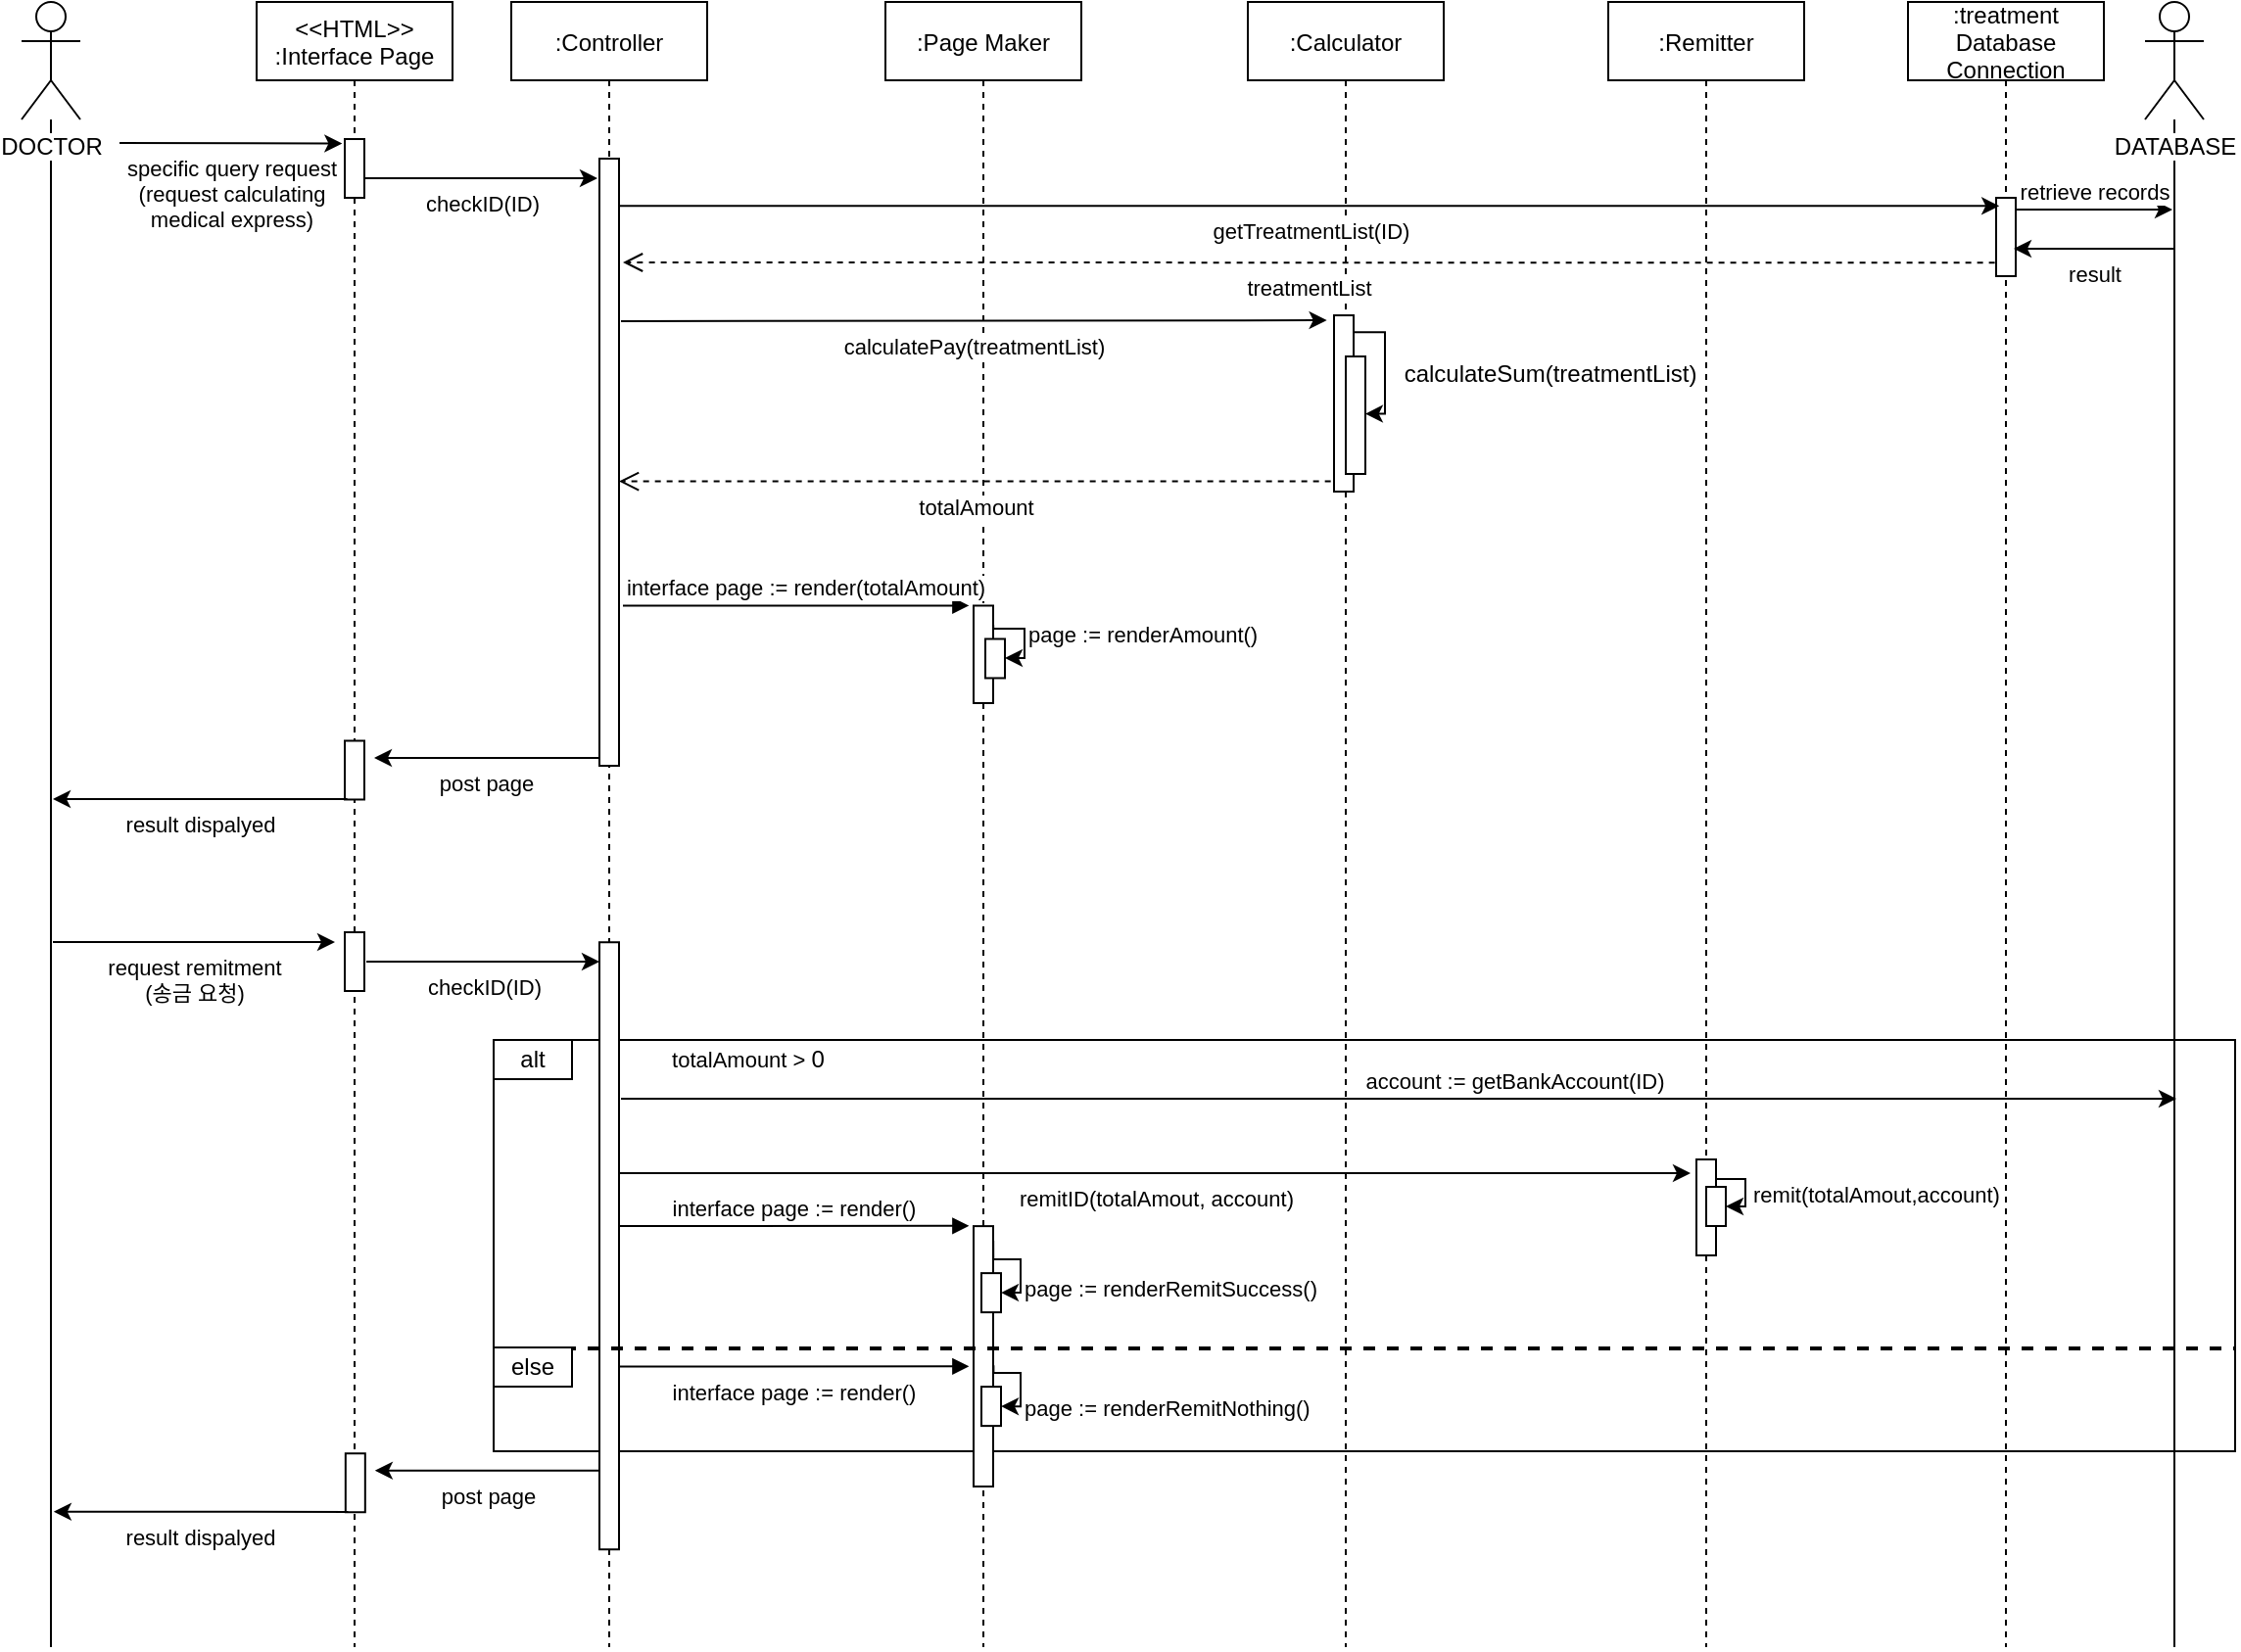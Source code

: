 <mxfile version="14.6.13" type="device"><diagram id="dyBRCzBJfVb1qTN2Eag7" name="Page-1"><mxGraphModel dx="1072" dy="709" grid="1" gridSize="10" guides="1" tooltips="1" connect="1" arrows="1" fold="1" page="1" pageScale="1" pageWidth="827" pageHeight="1169" math="0" shadow="0"><root><mxCell id="0"/><mxCell id="1" parent="0"/><mxCell id="XzJgpOGqdGjTT16JxeU6-64" value="" style="rounded=0;whiteSpace=wrap;html=1;labelBackgroundColor=#FFFFFF;" parent="1" vertex="1"><mxGeometry x="291" y="610" width="889" height="210" as="geometry"/></mxCell><mxCell id="XzJgpOGqdGjTT16JxeU6-67" value="alt" style="rounded=0;whiteSpace=wrap;html=1;labelBackgroundColor=#FFFFFF;" parent="1" vertex="1"><mxGeometry x="291" y="610" width="40" height="20" as="geometry"/></mxCell><mxCell id="XzJgpOGqdGjTT16JxeU6-68" value="&lt;span style=&quot;font-size: 11px ; background-color: rgb(255 , 255 , 255)&quot;&gt;totalAmount &amp;gt;&amp;nbsp;&lt;/span&gt;0" style="text;html=1;strokeColor=none;fillColor=none;align=center;verticalAlign=middle;whiteSpace=wrap;rounded=0;labelBackgroundColor=none;" parent="1" vertex="1"><mxGeometry x="371" y="610" width="100" height="20" as="geometry"/></mxCell><mxCell id="XzJgpOGqdGjTT16JxeU6-71" value="account := getBankAccount(ID)" style="endArrow=classic;html=1;labelBackgroundColor=#ffffff;verticalAlign=bottom;" parent="1" edge="1"><mxGeometry x="0.149" width="50" height="50" relative="1" as="geometry"><mxPoint x="356.0" y="640" as="sourcePoint"/><mxPoint x="1150" y="640" as="targetPoint"/><mxPoint as="offset"/></mxGeometry></mxCell><mxCell id="XzJgpOGqdGjTT16JxeU6-1" value=":treatment &#10;Database&#10;Connection" style="shape=umlLifeline;perimeter=lifelinePerimeter;container=1;collapsible=0;recursiveResize=0;rounded=0;shadow=0;strokeWidth=1;" parent="1" vertex="1"><mxGeometry x="1013" y="80" width="100" height="840" as="geometry"/></mxCell><mxCell id="XzJgpOGqdGjTT16JxeU6-2" value="" style="points=[];perimeter=orthogonalPerimeter;rounded=0;shadow=0;strokeWidth=1;verticalAlign=top;" parent="XzJgpOGqdGjTT16JxeU6-1" vertex="1"><mxGeometry x="45" y="100" width="10" height="40" as="geometry"/></mxCell><mxCell id="XzJgpOGqdGjTT16JxeU6-3" value=":Remitter" style="shape=umlLifeline;perimeter=lifelinePerimeter;container=1;collapsible=0;recursiveResize=0;rounded=0;shadow=0;strokeWidth=1;" parent="1" vertex="1"><mxGeometry x="860" y="80" width="100" height="840" as="geometry"/></mxCell><mxCell id="XzJgpOGqdGjTT16JxeU6-6" value="&lt;&lt;HTML&gt;&gt;&#10;:Interface Page" style="shape=umlLifeline;perimeter=lifelinePerimeter;container=1;collapsible=0;recursiveResize=0;rounded=0;shadow=0;strokeWidth=1;" parent="1" vertex="1"><mxGeometry x="170" y="80" width="100" height="840" as="geometry"/></mxCell><mxCell id="XzJgpOGqdGjTT16JxeU6-7" value="" style="points=[];perimeter=orthogonalPerimeter;rounded=0;shadow=0;strokeWidth=1;verticalAlign=top;" parent="XzJgpOGqdGjTT16JxeU6-6" vertex="1"><mxGeometry x="45" y="70" width="10" height="30" as="geometry"/></mxCell><mxCell id="XzJgpOGqdGjTT16JxeU6-8" value=":Controller" style="shape=umlLifeline;perimeter=lifelinePerimeter;container=1;collapsible=0;recursiveResize=0;rounded=0;shadow=0;strokeWidth=1;" parent="1" vertex="1"><mxGeometry x="300" y="80" width="100" height="840" as="geometry"/></mxCell><mxCell id="XzJgpOGqdGjTT16JxeU6-9" value="" style="points=[];perimeter=orthogonalPerimeter;rounded=0;shadow=0;strokeWidth=1;labelBackgroundColor=#ffffff;labelBorderColor=none;" parent="XzJgpOGqdGjTT16JxeU6-8" vertex="1"><mxGeometry x="45" y="80" width="10" height="310" as="geometry"/></mxCell><mxCell id="XzJgpOGqdGjTT16JxeU6-10" value=":Page Maker" style="shape=umlLifeline;perimeter=lifelinePerimeter;container=1;collapsible=0;recursiveResize=0;rounded=0;shadow=0;strokeWidth=1;" parent="1" vertex="1"><mxGeometry x="491" y="80" width="100" height="840" as="geometry"/></mxCell><mxCell id="XzJgpOGqdGjTT16JxeU6-51" value="" style="points=[];perimeter=orthogonalPerimeter;rounded=0;shadow=0;strokeWidth=1;" parent="XzJgpOGqdGjTT16JxeU6-10" vertex="1"><mxGeometry x="45" y="625.06" width="10" height="132.94" as="geometry"/></mxCell><mxCell id="XzJgpOGqdGjTT16JxeU6-52" value="" style="rounded=0;whiteSpace=wrap;html=1;labelBackgroundColor=#FFFFFF;" parent="XzJgpOGqdGjTT16JxeU6-10" vertex="1"><mxGeometry x="49" y="649.06" width="10" height="20" as="geometry"/></mxCell><mxCell id="XzJgpOGqdGjTT16JxeU6-53" value="page := renderRemitSuccess()" style="endArrow=classic;html=1;exitX=1.007;exitY=0.199;exitDx=0;exitDy=0;startArrow=none;startFill=0;exitPerimeter=0;elbow=vertical;rounded=0;edgeStyle=orthogonalEdgeStyle;labelPosition=right;verticalLabelPosition=middle;align=left;verticalAlign=top;" parent="XzJgpOGqdGjTT16JxeU6-10" edge="1"><mxGeometry relative="1" as="geometry"><mxPoint x="55.07" y="632.515" as="sourcePoint"/><mxPoint x="59" y="659.06" as="targetPoint"/><Array as="points"><mxPoint x="69" y="642.06"/><mxPoint x="69" y="659.06"/><mxPoint x="59" y="659.06"/></Array></mxGeometry></mxCell><mxCell id="XzJgpOGqdGjTT16JxeU6-54" value="interface page := render()" style="html=1;verticalAlign=bottom;endArrow=block;entryX=-0.231;entryY=-0.001;entryDx=0;entryDy=0;entryPerimeter=0;" parent="XzJgpOGqdGjTT16JxeU6-10" target="XzJgpOGqdGjTT16JxeU6-51" edge="1"><mxGeometry width="80" relative="1" as="geometry"><mxPoint x="-136" y="625.06" as="sourcePoint"/><mxPoint x="-1" y="605.06" as="targetPoint"/></mxGeometry></mxCell><mxCell id="XzJgpOGqdGjTT16JxeU6-57" value="" style="rounded=0;whiteSpace=wrap;html=1;labelBackgroundColor=#FFFFFF;" parent="XzJgpOGqdGjTT16JxeU6-10" vertex="1"><mxGeometry x="49" y="707.06" width="10" height="20" as="geometry"/></mxCell><mxCell id="XzJgpOGqdGjTT16JxeU6-60" value="page := renderRemitNothing()" style="endArrow=classic;html=1;exitX=1.019;exitY=0.61;exitDx=0;exitDy=0;startArrow=none;startFill=0;exitPerimeter=0;elbow=vertical;rounded=0;edgeStyle=orthogonalEdgeStyle;labelPosition=right;verticalLabelPosition=middle;align=left;verticalAlign=top;entryX=1;entryY=0.5;entryDx=0;entryDy=0;" parent="XzJgpOGqdGjTT16JxeU6-10" target="XzJgpOGqdGjTT16JxeU6-57" edge="1"><mxGeometry relative="1" as="geometry"><mxPoint x="55.19" y="696.153" as="sourcePoint"/><mxPoint x="53" y="717.06" as="targetPoint"/><Array as="points"><mxPoint x="69" y="700.06"/><mxPoint x="69" y="717.06"/></Array></mxGeometry></mxCell><mxCell id="XzJgpOGqdGjTT16JxeU6-11" value="specific query request&lt;br&gt;(request calculating&lt;br&gt;medical express)" style="endArrow=classic;html=1;entryX=-0.133;entryY=0.076;entryDx=0;entryDy=0;entryPerimeter=0;verticalAlign=top;" parent="1" target="XzJgpOGqdGjTT16JxeU6-7" edge="1"><mxGeometry width="50" height="50" relative="1" as="geometry"><mxPoint x="100" y="152" as="sourcePoint"/><mxPoint x="480" y="260" as="targetPoint"/></mxGeometry></mxCell><mxCell id="XzJgpOGqdGjTT16JxeU6-12" value="checkID(ID)" style="endArrow=classic;html=1;verticalAlign=top;" parent="1" source="XzJgpOGqdGjTT16JxeU6-7" edge="1"><mxGeometry width="50" height="50" relative="1" as="geometry"><mxPoint x="170" y="170" as="sourcePoint"/><mxPoint x="344" y="170" as="targetPoint"/><Array as="points"><mxPoint x="230" y="170"/></Array></mxGeometry></mxCell><mxCell id="XzJgpOGqdGjTT16JxeU6-13" value="" style="endArrow=none;html=1;" parent="1" target="XzJgpOGqdGjTT16JxeU6-16" edge="1"><mxGeometry width="50" height="50" relative="1" as="geometry"><mxPoint x="1149" y="920" as="sourcePoint"/><mxPoint x="1144" y="190" as="targetPoint"/></mxGeometry></mxCell><mxCell id="XzJgpOGqdGjTT16JxeU6-14" value="retrieve records" style="endArrow=classic;html=1;verticalAlign=bottom;" parent="1" source="XzJgpOGqdGjTT16JxeU6-2" edge="1"><mxGeometry width="50" height="50" relative="1" as="geometry"><mxPoint x="1070" y="186" as="sourcePoint"/><mxPoint x="1148" y="186" as="targetPoint"/></mxGeometry></mxCell><mxCell id="XzJgpOGqdGjTT16JxeU6-15" value="result" style="endArrow=classic;html=1;verticalAlign=top;" parent="1" edge="1"><mxGeometry width="50" height="50" relative="1" as="geometry"><mxPoint x="1149" y="206" as="sourcePoint"/><mxPoint x="1067" y="206" as="targetPoint"/></mxGeometry></mxCell><mxCell id="XzJgpOGqdGjTT16JxeU6-16" value="DATABASE" style="shape=umlActor;verticalLabelPosition=bottom;verticalAlign=top;outlineConnect=0;labelBackgroundColor=#FFFFFF;html=1;" parent="1" vertex="1"><mxGeometry x="1134" y="80" width="30" height="60" as="geometry"/></mxCell><mxCell id="XzJgpOGqdGjTT16JxeU6-17" value="" style="points=[];perimeter=orthogonalPerimeter;rounded=0;shadow=0;strokeWidth=1;verticalAlign=top;" parent="1" vertex="1"><mxGeometry x="215" y="457.24" width="10" height="30" as="geometry"/></mxCell><mxCell id="XzJgpOGqdGjTT16JxeU6-18" value="post page" style="endArrow=none;html=1;verticalAlign=top;startArrow=classic;startFill=1;endFill=0;entryX=-0.041;entryY=0.987;entryDx=0;entryDy=0;entryPerimeter=0;" parent="1" target="XzJgpOGqdGjTT16JxeU6-9" edge="1"><mxGeometry width="50" height="50" relative="1" as="geometry"><mxPoint x="230" y="466" as="sourcePoint"/><mxPoint x="334.0" y="535" as="targetPoint"/><Array as="points"/></mxGeometry></mxCell><mxCell id="XzJgpOGqdGjTT16JxeU6-19" value="" style="endArrow=none;html=1;labelBackgroundColor=none;fontSize=9;strokeWidth=1;" parent="1" target="XzJgpOGqdGjTT16JxeU6-20" edge="1"><mxGeometry width="50" height="50" relative="1" as="geometry"><mxPoint x="65" y="920" as="sourcePoint"/><mxPoint x="80" y="230" as="targetPoint"/></mxGeometry></mxCell><mxCell id="XzJgpOGqdGjTT16JxeU6-20" value="DOCTOR" style="shape=umlActor;verticalLabelPosition=bottom;verticalAlign=top;html=1;outlineConnect=0;labelBackgroundColor=#ffffff;" parent="1" vertex="1"><mxGeometry x="50" y="80" width="30" height="60" as="geometry"/></mxCell><mxCell id="XzJgpOGqdGjTT16JxeU6-21" value="result dispalyed" style="endArrow=none;html=1;verticalAlign=top;startArrow=classic;startFill=1;endFill=0;entryX=0.131;entryY=0.994;entryDx=0;entryDy=0;entryPerimeter=0;" parent="1" target="XzJgpOGqdGjTT16JxeU6-17" edge="1"><mxGeometry width="50" height="50" relative="1" as="geometry"><mxPoint x="66" y="487" as="sourcePoint"/><mxPoint x="344.0" y="545" as="targetPoint"/><Array as="points"/></mxGeometry></mxCell><mxCell id="XzJgpOGqdGjTT16JxeU6-22" value=":Calculator" style="shape=umlLifeline;perimeter=lifelinePerimeter;container=1;collapsible=0;recursiveResize=0;rounded=0;shadow=0;strokeWidth=1;" parent="1" vertex="1"><mxGeometry x="676" y="80" width="100" height="840" as="geometry"/></mxCell><mxCell id="XzJgpOGqdGjTT16JxeU6-23" value="getTreatmentList(ID)" style="endArrow=classic;html=1;entryX=0.16;entryY=0.104;entryDx=0;entryDy=0;entryPerimeter=0;verticalAlign=top;labelBackgroundColor=#FFFFFF;" parent="1" source="XzJgpOGqdGjTT16JxeU6-9" target="XzJgpOGqdGjTT16JxeU6-2" edge="1"><mxGeometry width="50" height="50" relative="1" as="geometry"><mxPoint x="360" y="184" as="sourcePoint"/><mxPoint x="430" y="240" as="targetPoint"/></mxGeometry></mxCell><mxCell id="XzJgpOGqdGjTT16JxeU6-24" value="treatmentList" style="html=1;verticalAlign=top;endArrow=open;dashed=1;endSize=8;exitX=-0.069;exitY=0.829;exitDx=0;exitDy=0;exitPerimeter=0;" parent="1" source="XzJgpOGqdGjTT16JxeU6-2" edge="1"><mxGeometry relative="1" as="geometry"><mxPoint x="590" y="220" as="sourcePoint"/><mxPoint x="357" y="213" as="targetPoint"/><Array as="points"><mxPoint x="360" y="213"/></Array></mxGeometry></mxCell><mxCell id="XzJgpOGqdGjTT16JxeU6-25" value="calculatePay(treatmentList)" style="endArrow=classic;html=1;labelBackgroundColor=#FFFFFF;verticalAlign=top;entryX=-0.367;entryY=0.028;entryDx=0;entryDy=0;entryPerimeter=0;" parent="1" target="XzJgpOGqdGjTT16JxeU6-26" edge="1"><mxGeometry width="50" height="50" relative="1" as="geometry"><mxPoint x="356.0" y="243" as="sourcePoint"/><mxPoint x="690" y="250" as="targetPoint"/></mxGeometry></mxCell><mxCell id="XzJgpOGqdGjTT16JxeU6-26" value="" style="points=[];perimeter=orthogonalPerimeter;rounded=0;shadow=0;strokeWidth=1;labelBackgroundColor=#ffffff;labelBorderColor=none;" parent="1" vertex="1"><mxGeometry x="720" y="240" width="10" height="90" as="geometry"/></mxCell><mxCell id="XzJgpOGqdGjTT16JxeU6-27" value="totalAmount" style="html=1;verticalAlign=top;endArrow=open;dashed=1;endSize=8;exitX=-0.167;exitY=0.942;exitDx=0;exitDy=0;exitPerimeter=0;" parent="1" source="XzJgpOGqdGjTT16JxeU6-26" target="XzJgpOGqdGjTT16JxeU6-9" edge="1"><mxGeometry relative="1" as="geometry"><mxPoint x="797.31" y="430.16" as="sourcePoint"/><mxPoint x="360" y="325" as="targetPoint"/><Array as="points"/></mxGeometry></mxCell><mxCell id="XzJgpOGqdGjTT16JxeU6-33" value="" style="points=[];perimeter=orthogonalPerimeter;rounded=0;shadow=0;strokeWidth=1;labelBackgroundColor=#ffffff;labelBorderColor=none;" parent="1" vertex="1"><mxGeometry x="726" y="261" width="10" height="60" as="geometry"/></mxCell><mxCell id="XzJgpOGqdGjTT16JxeU6-34" value="&#10;&#10;&lt;span style=&quot;color: rgb(0, 0, 0); font-family: helvetica; font-size: 12px; font-style: normal; font-weight: 400; letter-spacing: normal; text-align: center; text-indent: 0px; text-transform: none; word-spacing: 0px; display: inline; float: none;&quot;&gt;calculateSum(treatmentList)&lt;/span&gt;&#10;&#10;" style="endArrow=classic;html=1;labelBackgroundColor=none;entryX=0.993;entryY=0.488;entryDx=0;entryDy=0;entryPerimeter=0;exitX=0.98;exitY=0.096;exitDx=0;exitDy=0;exitPerimeter=0;edgeStyle=orthogonalEdgeStyle;rounded=0;" parent="1" source="XzJgpOGqdGjTT16JxeU6-26" target="XzJgpOGqdGjTT16JxeU6-33" edge="1"><mxGeometry x="0.106" y="84" width="50" height="50" relative="1" as="geometry"><mxPoint x="710" y="330" as="sourcePoint"/><mxPoint x="760" y="280" as="targetPoint"/><mxPoint as="offset"/></mxGeometry></mxCell><mxCell id="XzJgpOGqdGjTT16JxeU6-35" value="" style="points=[];perimeter=orthogonalPerimeter;rounded=0;shadow=0;strokeWidth=1;" parent="1" vertex="1"><mxGeometry x="536" y="388.24" width="10" height="49.76" as="geometry"/></mxCell><mxCell id="XzJgpOGqdGjTT16JxeU6-36" value="" style="rounded=0;whiteSpace=wrap;html=1;labelBackgroundColor=#FFFFFF;" parent="1" vertex="1"><mxGeometry x="542" y="405.24" width="10" height="20" as="geometry"/></mxCell><mxCell id="XzJgpOGqdGjTT16JxeU6-37" value="page := renderAmount()" style="endArrow=classic;html=1;exitX=1.007;exitY=0.199;exitDx=0;exitDy=0;startArrow=none;startFill=0;exitPerimeter=0;elbow=vertical;rounded=0;edgeStyle=orthogonalEdgeStyle;labelPosition=right;verticalLabelPosition=middle;align=left;verticalAlign=top;entryX=1;entryY=0.5;entryDx=0;entryDy=0;" parent="1" source="XzJgpOGqdGjTT16JxeU6-35" target="XzJgpOGqdGjTT16JxeU6-36" edge="1"><mxGeometry x="0.019" y="-14" relative="1" as="geometry"><mxPoint x="3" y="378.24" as="sourcePoint"/><mxPoint x="552" y="429.24" as="targetPoint"/><Array as="points"><mxPoint x="562" y="400"/><mxPoint x="562" y="415"/><mxPoint x="552" y="415"/></Array><mxPoint x="14" y="-14" as="offset"/></mxGeometry></mxCell><mxCell id="XzJgpOGqdGjTT16JxeU6-38" value="interface page := render(totalAmount)" style="html=1;verticalAlign=bottom;endArrow=block;entryX=-0.231;entryY=-0.001;entryDx=0;entryDy=0;entryPerimeter=0;" parent="1" target="XzJgpOGqdGjTT16JxeU6-35" edge="1"><mxGeometry x="0.053" width="80" relative="1" as="geometry"><mxPoint x="357" y="388.24" as="sourcePoint"/><mxPoint x="492" y="368.24" as="targetPoint"/><mxPoint as="offset"/></mxGeometry></mxCell><mxCell id="XzJgpOGqdGjTT16JxeU6-39" value="request remitment&lt;br&gt;(송금 요청)" style="endArrow=classic;html=1;verticalAlign=top;" parent="1" edge="1"><mxGeometry width="50" height="50" relative="1" as="geometry"><mxPoint x="66" y="560" as="sourcePoint"/><mxPoint x="210" y="560" as="targetPoint"/></mxGeometry></mxCell><mxCell id="XzJgpOGqdGjTT16JxeU6-40" value="" style="points=[];perimeter=orthogonalPerimeter;rounded=0;shadow=0;strokeWidth=1;verticalAlign=top;" parent="1" vertex="1"><mxGeometry x="215" y="555" width="10" height="30" as="geometry"/></mxCell><mxCell id="XzJgpOGqdGjTT16JxeU6-41" value="checkID(ID)" style="endArrow=classic;html=1;verticalAlign=top;" parent="1" edge="1"><mxGeometry width="50" height="50" relative="1" as="geometry"><mxPoint x="226.0" y="570" as="sourcePoint"/><mxPoint x="345" y="570" as="targetPoint"/><Array as="points"><mxPoint x="231" y="570"/></Array></mxGeometry></mxCell><mxCell id="XzJgpOGqdGjTT16JxeU6-42" value="" style="points=[];perimeter=orthogonalPerimeter;rounded=0;shadow=0;strokeWidth=1;labelBackgroundColor=#ffffff;labelBorderColor=none;" parent="1" vertex="1"><mxGeometry x="345" y="560.12" width="10" height="310" as="geometry"/></mxCell><mxCell id="XzJgpOGqdGjTT16JxeU6-43" value="remitID(totalAmout, account)" style="endArrow=classic;html=1;labelBackgroundColor=#FFFFFF;verticalAlign=top;" parent="1" edge="1"><mxGeometry width="50" height="50" relative="1" as="geometry"><mxPoint x="355" y="678" as="sourcePoint"/><mxPoint x="902" y="678" as="targetPoint"/></mxGeometry></mxCell><mxCell id="XzJgpOGqdGjTT16JxeU6-61" value="" style="points=[];perimeter=orthogonalPerimeter;rounded=0;shadow=0;strokeWidth=1;verticalAlign=top;" parent="1" vertex="1"><mxGeometry x="215.41" y="821.12" width="10" height="30" as="geometry"/></mxCell><mxCell id="XzJgpOGqdGjTT16JxeU6-62" value="post page" style="endArrow=none;html=1;verticalAlign=top;startArrow=classic;startFill=1;endFill=0;entryX=-0.041;entryY=0.987;entryDx=0;entryDy=0;entryPerimeter=0;" parent="1" edge="1"><mxGeometry width="50" height="50" relative="1" as="geometry"><mxPoint x="230.41" y="829.88" as="sourcePoint"/><mxPoint x="345" y="829.85" as="targetPoint"/><Array as="points"/></mxGeometry></mxCell><mxCell id="XzJgpOGqdGjTT16JxeU6-63" value="result dispalyed" style="endArrow=none;html=1;verticalAlign=top;startArrow=classic;startFill=1;endFill=0;entryX=0.131;entryY=0.994;entryDx=0;entryDy=0;entryPerimeter=0;" parent="1" target="XzJgpOGqdGjTT16JxeU6-61" edge="1"><mxGeometry width="50" height="50" relative="1" as="geometry"><mxPoint x="66.41" y="850.88" as="sourcePoint"/><mxPoint x="344.41" y="908.88" as="targetPoint"/><Array as="points"/></mxGeometry></mxCell><mxCell id="XzJgpOGqdGjTT16JxeU6-69" value="" style="endArrow=none;dashed=1;html=1;labelBackgroundColor=none;fontSize=9;strokeWidth=2;exitX=0;exitY=0.75;exitDx=0;exitDy=0;entryX=1;entryY=0.75;entryDx=0;entryDy=0;" parent="1" source="XzJgpOGqdGjTT16JxeU6-64" target="XzJgpOGqdGjTT16JxeU6-64" edge="1"><mxGeometry width="50" height="50" relative="1" as="geometry"><mxPoint x="290" y="781" as="sourcePoint"/><mxPoint x="361" y="570" as="targetPoint"/></mxGeometry></mxCell><mxCell id="XzJgpOGqdGjTT16JxeU6-70" value="else" style="rounded=0;whiteSpace=wrap;html=1;labelBackgroundColor=#FFFFFF;" parent="1" vertex="1"><mxGeometry x="291" y="767" width="40" height="20" as="geometry"/></mxCell><mxCell id="XzJgpOGqdGjTT16JxeU6-75" style="edgeStyle=orthogonalEdgeStyle;rounded=0;orthogonalLoop=1;jettySize=auto;html=1;exitX=1;exitY=0.25;exitDx=0;exitDy=0;entryX=1;entryY=0.5;entryDx=0;entryDy=0;" parent="1" source="XzJgpOGqdGjTT16JxeU6-66" target="XzJgpOGqdGjTT16JxeU6-74" edge="1"><mxGeometry relative="1" as="geometry"><Array as="points"><mxPoint x="930" y="681"/><mxPoint x="930" y="695"/></Array></mxGeometry></mxCell><mxCell id="XzJgpOGqdGjTT16JxeU6-66" value="" style="rounded=0;whiteSpace=wrap;html=1;labelBackgroundColor=#FFFFFF;" parent="1" vertex="1"><mxGeometry x="905" y="671" width="10" height="49" as="geometry"/></mxCell><mxCell id="XzJgpOGqdGjTT16JxeU6-74" value="" style="rounded=0;whiteSpace=wrap;html=1;labelBackgroundColor=#FFFFFF;" parent="1" vertex="1"><mxGeometry x="910" y="685.0" width="10" height="20" as="geometry"/></mxCell><mxCell id="XzJgpOGqdGjTT16JxeU6-76" value="&lt;span style=&quot;color: rgb(0, 0, 0); font-family: helvetica; font-size: 11px; font-style: normal; font-weight: 400; letter-spacing: normal; text-align: center; text-indent: 0px; text-transform: none; word-spacing: 0px; background-color: rgb(255, 255, 255); display: inline; float: none;&quot;&gt;remit(totalAmout,account)&lt;/span&gt;" style="text;whiteSpace=wrap;html=1;" parent="1" vertex="1"><mxGeometry x="932" y="675" width="138" height="30" as="geometry"/></mxCell><mxCell id="XzJgpOGqdGjTT16JxeU6-78" value="interface page := render()" style="html=1;verticalAlign=top;endArrow=block;entryX=-0.231;entryY=-0.001;entryDx=0;entryDy=0;entryPerimeter=0;" parent="1" edge="1"><mxGeometry width="80" relative="1" as="geometry"><mxPoint x="355" y="776.79" as="sourcePoint"/><mxPoint x="533.69" y="776.657" as="targetPoint"/></mxGeometry></mxCell></root></mxGraphModel></diagram></mxfile>